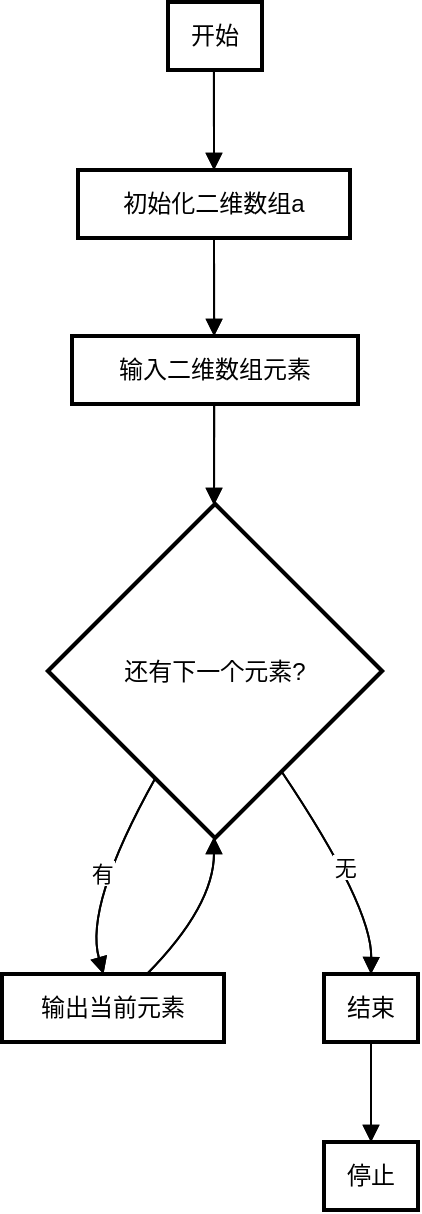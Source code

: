 <mxfile version="22.1.5" type="github">
  <diagram name="第 1 页" id="mSjTOyX58kANUK9z12SY">
    <mxGraphModel dx="1173" dy="665" grid="1" gridSize="10" guides="1" tooltips="1" connect="1" arrows="1" fold="1" page="1" pageScale="1" pageWidth="827" pageHeight="1169" math="0" shadow="0">
      <root>
        <mxCell id="0" />
        <mxCell id="1" parent="0" />
        <mxCell id="71I0XDBTVpR4qTrTmEu7-19" value="开始" style="whiteSpace=wrap;strokeWidth=2;" parent="1" vertex="1">
          <mxGeometry x="103" y="20" width="47" height="34" as="geometry" />
        </mxCell>
        <mxCell id="71I0XDBTVpR4qTrTmEu7-20" value="初始化二维数组a" style="whiteSpace=wrap;strokeWidth=2;" parent="1" vertex="1">
          <mxGeometry x="58" y="104" width="136" height="34" as="geometry" />
        </mxCell>
        <mxCell id="71I0XDBTVpR4qTrTmEu7-21" value="输入二维数组元素" style="whiteSpace=wrap;strokeWidth=2;" parent="1" vertex="1">
          <mxGeometry x="55" y="187" width="143" height="34" as="geometry" />
        </mxCell>
        <mxCell id="71I0XDBTVpR4qTrTmEu7-22" value="还有下一个元素?" style="rhombus;strokeWidth=2;whiteSpace=wrap;" parent="1" vertex="1">
          <mxGeometry x="43" y="271" width="167" height="167" as="geometry" />
        </mxCell>
        <mxCell id="71I0XDBTVpR4qTrTmEu7-23" value="输出当前元素" style="whiteSpace=wrap;strokeWidth=2;" parent="1" vertex="1">
          <mxGeometry x="20" y="506" width="111" height="34" as="geometry" />
        </mxCell>
        <mxCell id="71I0XDBTVpR4qTrTmEu7-24" value="结束" style="whiteSpace=wrap;strokeWidth=2;" parent="1" vertex="1">
          <mxGeometry x="181" y="506" width="47" height="34" as="geometry" />
        </mxCell>
        <mxCell id="71I0XDBTVpR4qTrTmEu7-25" value="停止" style="whiteSpace=wrap;strokeWidth=2;" parent="1" vertex="1">
          <mxGeometry x="181" y="590" width="47" height="34" as="geometry" />
        </mxCell>
        <mxCell id="71I0XDBTVpR4qTrTmEu7-26" value="" style="curved=1;startArrow=none;endArrow=block;exitX=0.489;exitY=0.99;entryX=0.5;entryY=-0.01;rounded=0;" parent="1" source="71I0XDBTVpR4qTrTmEu7-19" target="71I0XDBTVpR4qTrTmEu7-20" edge="1">
          <mxGeometry relative="1" as="geometry">
            <Array as="points" />
          </mxGeometry>
        </mxCell>
        <mxCell id="71I0XDBTVpR4qTrTmEu7-27" value="" style="curved=1;startArrow=none;endArrow=block;exitX=0.5;exitY=0.98;entryX=0.497;entryY=0.01;rounded=0;" parent="1" source="71I0XDBTVpR4qTrTmEu7-20" target="71I0XDBTVpR4qTrTmEu7-21" edge="1">
          <mxGeometry relative="1" as="geometry">
            <Array as="points" />
          </mxGeometry>
        </mxCell>
        <mxCell id="71I0XDBTVpR4qTrTmEu7-28" value="" style="curved=1;startArrow=none;endArrow=block;exitX=0.497;exitY=1.0;entryX=0.497;entryY=2.284e-8;rounded=0;" parent="1" source="71I0XDBTVpR4qTrTmEu7-21" target="71I0XDBTVpR4qTrTmEu7-22" edge="1">
          <mxGeometry relative="1" as="geometry">
            <Array as="points" />
          </mxGeometry>
        </mxCell>
        <mxCell id="71I0XDBTVpR4qTrTmEu7-29" value="有" style="curved=1;startArrow=none;endArrow=block;exitX=0.223;exitY=0.998;entryX=0.458;entryY=0.01;rounded=0;" parent="1" source="71I0XDBTVpR4qTrTmEu7-22" target="71I0XDBTVpR4qTrTmEu7-23" edge="1">
          <mxGeometry relative="1" as="geometry">
            <Array as="points">
              <mxPoint x="61" y="472" />
            </Array>
          </mxGeometry>
        </mxCell>
        <mxCell id="71I0XDBTVpR4qTrTmEu7-30" value="" style="curved=1;startArrow=none;endArrow=block;exitX=0.65;exitY=0.01;entryX=0.497;entryY=0.998;rounded=0;" parent="1" source="71I0XDBTVpR4qTrTmEu7-23" target="71I0XDBTVpR4qTrTmEu7-22" edge="1">
          <mxGeometry relative="1" as="geometry">
            <Array as="points">
              <mxPoint x="126" y="472" />
            </Array>
          </mxGeometry>
        </mxCell>
        <mxCell id="71I0XDBTVpR4qTrTmEu7-31" value="无" style="curved=1;startArrow=none;endArrow=block;exitX=0.83;exitY=0.998;entryX=0.5;entryY=0.01;rounded=0;" parent="1" source="71I0XDBTVpR4qTrTmEu7-22" target="71I0XDBTVpR4qTrTmEu7-24" edge="1">
          <mxGeometry relative="1" as="geometry">
            <Array as="points">
              <mxPoint x="205" y="472" />
            </Array>
          </mxGeometry>
        </mxCell>
        <mxCell id="71I0XDBTVpR4qTrTmEu7-32" value="" style="curved=1;startArrow=none;endArrow=block;exitX=0.5;exitY=1.0;entryX=0.5;entryY=3.366e-7;rounded=0;" parent="1" source="71I0XDBTVpR4qTrTmEu7-24" target="71I0XDBTVpR4qTrTmEu7-25" edge="1">
          <mxGeometry relative="1" as="geometry">
            <Array as="points" />
          </mxGeometry>
        </mxCell>
        <mxCell id="71I0XDBTVpR4qTrTmEu7-33" value="开始" style="whiteSpace=wrap;strokeWidth=2;" parent="1" vertex="1">
          <mxGeometry x="103" y="20" width="47" height="34" as="geometry" />
        </mxCell>
        <mxCell id="71I0XDBTVpR4qTrTmEu7-34" value="初始化二维数组a" style="whiteSpace=wrap;strokeWidth=2;" parent="1" vertex="1">
          <mxGeometry x="58" y="104" width="136" height="34" as="geometry" />
        </mxCell>
        <mxCell id="71I0XDBTVpR4qTrTmEu7-35" value="输入二维数组元素" style="whiteSpace=wrap;strokeWidth=2;" parent="1" vertex="1">
          <mxGeometry x="55" y="187" width="143" height="34" as="geometry" />
        </mxCell>
        <mxCell id="71I0XDBTVpR4qTrTmEu7-36" value="还有下一个元素?" style="rhombus;strokeWidth=2;whiteSpace=wrap;" parent="1" vertex="1">
          <mxGeometry x="43" y="271" width="167" height="167" as="geometry" />
        </mxCell>
        <mxCell id="71I0XDBTVpR4qTrTmEu7-37" value="输出当前元素" style="whiteSpace=wrap;strokeWidth=2;" parent="1" vertex="1">
          <mxGeometry x="20" y="506" width="111" height="34" as="geometry" />
        </mxCell>
        <mxCell id="71I0XDBTVpR4qTrTmEu7-38" value="结束" style="whiteSpace=wrap;strokeWidth=2;" parent="1" vertex="1">
          <mxGeometry x="181" y="506" width="47" height="34" as="geometry" />
        </mxCell>
        <mxCell id="71I0XDBTVpR4qTrTmEu7-39" value="停止" style="whiteSpace=wrap;strokeWidth=2;" parent="1" vertex="1">
          <mxGeometry x="181" y="590" width="47" height="34" as="geometry" />
        </mxCell>
        <mxCell id="71I0XDBTVpR4qTrTmEu7-40" value="" style="curved=1;startArrow=none;endArrow=block;exitX=0.489;exitY=0.99;entryX=0.5;entryY=-0.01;rounded=0;" parent="1" source="71I0XDBTVpR4qTrTmEu7-33" target="71I0XDBTVpR4qTrTmEu7-34" edge="1">
          <mxGeometry relative="1" as="geometry">
            <Array as="points" />
          </mxGeometry>
        </mxCell>
        <mxCell id="71I0XDBTVpR4qTrTmEu7-41" value="" style="curved=1;startArrow=none;endArrow=block;exitX=0.5;exitY=0.98;entryX=0.497;entryY=0.01;rounded=0;" parent="1" source="71I0XDBTVpR4qTrTmEu7-34" target="71I0XDBTVpR4qTrTmEu7-35" edge="1">
          <mxGeometry relative="1" as="geometry">
            <Array as="points" />
          </mxGeometry>
        </mxCell>
        <mxCell id="71I0XDBTVpR4qTrTmEu7-42" value="" style="curved=1;startArrow=none;endArrow=block;exitX=0.497;exitY=1.0;entryX=0.497;entryY=2.284e-8;rounded=0;" parent="1" source="71I0XDBTVpR4qTrTmEu7-35" target="71I0XDBTVpR4qTrTmEu7-36" edge="1">
          <mxGeometry relative="1" as="geometry">
            <Array as="points" />
          </mxGeometry>
        </mxCell>
        <mxCell id="71I0XDBTVpR4qTrTmEu7-43" value="有" style="curved=1;startArrow=none;endArrow=block;exitX=0.223;exitY=0.998;entryX=0.458;entryY=0.01;rounded=0;" parent="1" source="71I0XDBTVpR4qTrTmEu7-36" target="71I0XDBTVpR4qTrTmEu7-37" edge="1">
          <mxGeometry relative="1" as="geometry">
            <Array as="points">
              <mxPoint x="61" y="472" />
            </Array>
          </mxGeometry>
        </mxCell>
        <mxCell id="71I0XDBTVpR4qTrTmEu7-44" value="" style="curved=1;startArrow=none;endArrow=block;exitX=0.65;exitY=0.01;entryX=0.497;entryY=0.998;rounded=0;" parent="1" source="71I0XDBTVpR4qTrTmEu7-37" target="71I0XDBTVpR4qTrTmEu7-36" edge="1">
          <mxGeometry relative="1" as="geometry">
            <Array as="points">
              <mxPoint x="126" y="472" />
            </Array>
          </mxGeometry>
        </mxCell>
        <mxCell id="71I0XDBTVpR4qTrTmEu7-45" value="无" style="curved=1;startArrow=none;endArrow=block;exitX=0.83;exitY=0.998;entryX=0.5;entryY=0.01;rounded=0;" parent="1" source="71I0XDBTVpR4qTrTmEu7-36" target="71I0XDBTVpR4qTrTmEu7-38" edge="1">
          <mxGeometry relative="1" as="geometry">
            <Array as="points">
              <mxPoint x="205" y="472" />
            </Array>
          </mxGeometry>
        </mxCell>
        <mxCell id="71I0XDBTVpR4qTrTmEu7-46" value="" style="curved=1;startArrow=none;endArrow=block;exitX=0.5;exitY=1.0;entryX=0.5;entryY=3.366e-7;rounded=0;" parent="1" source="71I0XDBTVpR4qTrTmEu7-38" target="71I0XDBTVpR4qTrTmEu7-39" edge="1">
          <mxGeometry relative="1" as="geometry">
            <Array as="points" />
          </mxGeometry>
        </mxCell>
      </root>
    </mxGraphModel>
  </diagram>
</mxfile>
